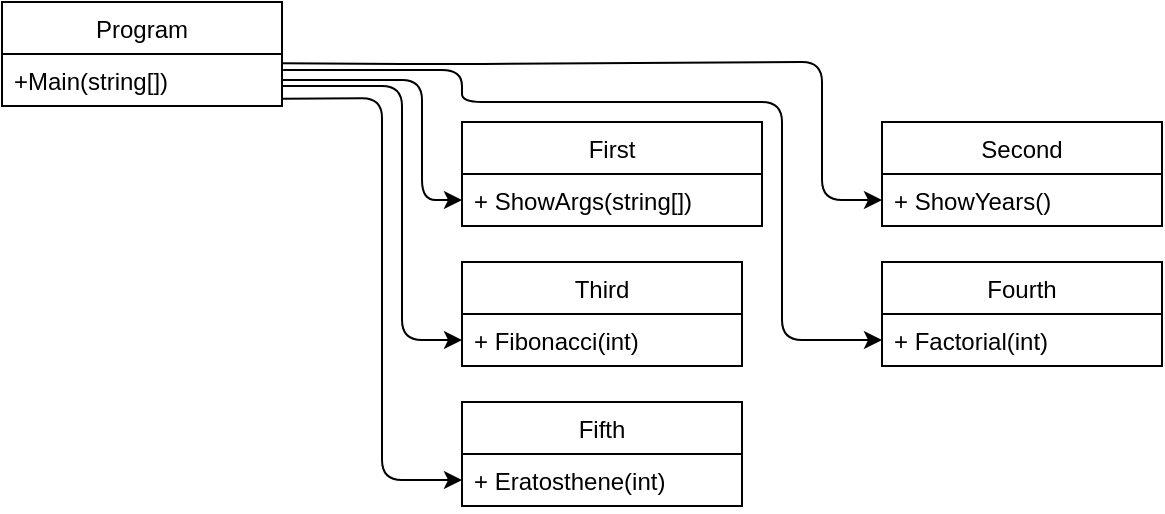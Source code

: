 <mxfile version="14.4.8" type="github">
  <diagram id="QeCQDIGe3pX-rb_htyMR" name="Page-1">
    <mxGraphModel dx="813" dy="459" grid="1" gridSize="10" guides="1" tooltips="1" connect="1" arrows="1" fold="1" page="1" pageScale="1" pageWidth="850" pageHeight="1100" math="0" shadow="0">
      <root>
        <mxCell id="0" />
        <mxCell id="1" parent="0" />
        <mxCell id="rR9qykWhWmiOwImqZdHb-17" value="Program" style="swimlane;fontStyle=0;childLayout=stackLayout;horizontal=1;startSize=26;fillColor=none;horizontalStack=0;resizeParent=1;resizeParentMax=0;resizeLast=0;collapsible=1;marginBottom=0;" vertex="1" parent="1">
          <mxGeometry x="70" y="70" width="140" height="52" as="geometry" />
        </mxCell>
        <mxCell id="rR9qykWhWmiOwImqZdHb-20" value="+Main(string[])" style="text;strokeColor=none;fillColor=none;align=left;verticalAlign=top;spacingLeft=4;spacingRight=4;overflow=hidden;rotatable=0;points=[[0,0.5],[1,0.5]];portConstraint=eastwest;" vertex="1" parent="rR9qykWhWmiOwImqZdHb-17">
          <mxGeometry y="26" width="140" height="26" as="geometry" />
        </mxCell>
        <mxCell id="rR9qykWhWmiOwImqZdHb-21" value="Fifth" style="swimlane;fontStyle=0;childLayout=stackLayout;horizontal=1;startSize=26;fillColor=none;horizontalStack=0;resizeParent=1;resizeParentMax=0;resizeLast=0;collapsible=1;marginBottom=0;" vertex="1" parent="1">
          <mxGeometry x="300" y="270" width="140" height="52" as="geometry" />
        </mxCell>
        <mxCell id="rR9qykWhWmiOwImqZdHb-24" value="+ Eratosthene(int)" style="text;strokeColor=none;fillColor=none;align=left;verticalAlign=top;spacingLeft=4;spacingRight=4;overflow=hidden;rotatable=0;points=[[0,0.5],[1,0.5]];portConstraint=eastwest;" vertex="1" parent="rR9qykWhWmiOwImqZdHb-21">
          <mxGeometry y="26" width="140" height="26" as="geometry" />
        </mxCell>
        <mxCell id="rR9qykWhWmiOwImqZdHb-25" value="First" style="swimlane;fontStyle=0;childLayout=stackLayout;horizontal=1;startSize=26;fillColor=none;horizontalStack=0;resizeParent=1;resizeParentMax=0;resizeLast=0;collapsible=1;marginBottom=0;" vertex="1" parent="1">
          <mxGeometry x="300" y="130" width="150" height="52" as="geometry" />
        </mxCell>
        <mxCell id="rR9qykWhWmiOwImqZdHb-28" value="+ ShowArgs(string[])" style="text;strokeColor=none;fillColor=none;align=left;verticalAlign=top;spacingLeft=4;spacingRight=4;overflow=hidden;rotatable=0;points=[[0,0.5],[1,0.5]];portConstraint=eastwest;" vertex="1" parent="rR9qykWhWmiOwImqZdHb-25">
          <mxGeometry y="26" width="150" height="26" as="geometry" />
        </mxCell>
        <mxCell id="rR9qykWhWmiOwImqZdHb-29" value="Fourth" style="swimlane;fontStyle=0;childLayout=stackLayout;horizontal=1;startSize=26;fillColor=none;horizontalStack=0;resizeParent=1;resizeParentMax=0;resizeLast=0;collapsible=1;marginBottom=0;" vertex="1" parent="1">
          <mxGeometry x="510" y="200" width="140" height="52" as="geometry" />
        </mxCell>
        <mxCell id="rR9qykWhWmiOwImqZdHb-32" value="+ Factorial(int)" style="text;strokeColor=none;fillColor=none;align=left;verticalAlign=top;spacingLeft=4;spacingRight=4;overflow=hidden;rotatable=0;points=[[0,0.5],[1,0.5]];portConstraint=eastwest;" vertex="1" parent="rR9qykWhWmiOwImqZdHb-29">
          <mxGeometry y="26" width="140" height="26" as="geometry" />
        </mxCell>
        <mxCell id="rR9qykWhWmiOwImqZdHb-33" value="Third" style="swimlane;fontStyle=0;childLayout=stackLayout;horizontal=1;startSize=26;fillColor=none;horizontalStack=0;resizeParent=1;resizeParentMax=0;resizeLast=0;collapsible=1;marginBottom=0;" vertex="1" parent="1">
          <mxGeometry x="300" y="200" width="140" height="52" as="geometry" />
        </mxCell>
        <mxCell id="rR9qykWhWmiOwImqZdHb-36" value="+ Fibonacci(int)" style="text;strokeColor=none;fillColor=none;align=left;verticalAlign=top;spacingLeft=4;spacingRight=4;overflow=hidden;rotatable=0;points=[[0,0.5],[1,0.5]];portConstraint=eastwest;" vertex="1" parent="rR9qykWhWmiOwImqZdHb-33">
          <mxGeometry y="26" width="140" height="26" as="geometry" />
        </mxCell>
        <mxCell id="rR9qykWhWmiOwImqZdHb-50" style="edgeStyle=orthogonalEdgeStyle;rounded=0;orthogonalLoop=1;jettySize=auto;html=1;exitX=1;exitY=0.5;exitDx=0;exitDy=0;" edge="1" parent="rR9qykWhWmiOwImqZdHb-33" source="rR9qykWhWmiOwImqZdHb-36" target="rR9qykWhWmiOwImqZdHb-36">
          <mxGeometry relative="1" as="geometry" />
        </mxCell>
        <mxCell id="rR9qykWhWmiOwImqZdHb-37" value="Second" style="swimlane;fontStyle=0;childLayout=stackLayout;horizontal=1;startSize=26;fillColor=none;horizontalStack=0;resizeParent=1;resizeParentMax=0;resizeLast=0;collapsible=1;marginBottom=0;" vertex="1" parent="1">
          <mxGeometry x="510" y="130" width="140" height="52" as="geometry" />
        </mxCell>
        <mxCell id="rR9qykWhWmiOwImqZdHb-40" value="+ ShowYears()" style="text;strokeColor=none;fillColor=none;align=left;verticalAlign=top;spacingLeft=4;spacingRight=4;overflow=hidden;rotatable=0;points=[[0,0.5],[1,0.5]];portConstraint=eastwest;" vertex="1" parent="rR9qykWhWmiOwImqZdHb-37">
          <mxGeometry y="26" width="140" height="26" as="geometry" />
        </mxCell>
        <mxCell id="rR9qykWhWmiOwImqZdHb-43" value="" style="endArrow=classic;html=1;entryX=0;entryY=0.5;entryDx=0;entryDy=0;exitX=0.999;exitY=0.176;exitDx=0;exitDy=0;exitPerimeter=0;" edge="1" parent="1" source="rR9qykWhWmiOwImqZdHb-20" target="rR9qykWhWmiOwImqZdHb-40">
          <mxGeometry width="50" height="50" relative="1" as="geometry">
            <mxPoint x="380" y="370" as="sourcePoint" />
            <mxPoint x="260" y="230" as="targetPoint" />
            <Array as="points">
              <mxPoint x="260" y="101" />
              <mxPoint x="300" y="101" />
              <mxPoint x="480" y="100" />
              <mxPoint x="480" y="169" />
            </Array>
          </mxGeometry>
        </mxCell>
        <mxCell id="rR9qykWhWmiOwImqZdHb-45" value="" style="endArrow=classic;html=1;exitX=1.004;exitY=0.307;exitDx=0;exitDy=0;entryX=0;entryY=0.5;entryDx=0;entryDy=0;exitPerimeter=0;" edge="1" parent="1" source="rR9qykWhWmiOwImqZdHb-20" target="rR9qykWhWmiOwImqZdHb-32">
          <mxGeometry width="50" height="50" relative="1" as="geometry">
            <mxPoint x="320" y="260" as="sourcePoint" />
            <mxPoint x="470" y="380" as="targetPoint" />
            <Array as="points">
              <mxPoint x="300" y="104" />
              <mxPoint x="300" y="120" />
              <mxPoint x="460" y="120" />
              <mxPoint x="460" y="239" />
            </Array>
          </mxGeometry>
        </mxCell>
        <mxCell id="rR9qykWhWmiOwImqZdHb-46" value="" style="endArrow=classic;html=1;exitX=1;exitY=0.5;exitDx=0;exitDy=0;entryX=0;entryY=0.5;entryDx=0;entryDy=0;" edge="1" parent="1" source="rR9qykWhWmiOwImqZdHb-20" target="rR9qykWhWmiOwImqZdHb-28">
          <mxGeometry width="50" height="50" relative="1" as="geometry">
            <mxPoint x="230" y="220" as="sourcePoint" />
            <mxPoint x="280" y="250" as="targetPoint" />
            <Array as="points">
              <mxPoint x="280" y="109" />
              <mxPoint x="280" y="169" />
            </Array>
          </mxGeometry>
        </mxCell>
        <mxCell id="rR9qykWhWmiOwImqZdHb-47" value="" style="endArrow=classic;html=1;exitX=1;exitY=0.614;exitDx=0;exitDy=0;exitPerimeter=0;entryX=0;entryY=0.5;entryDx=0;entryDy=0;" edge="1" parent="1" source="rR9qykWhWmiOwImqZdHb-20" target="rR9qykWhWmiOwImqZdHb-36">
          <mxGeometry width="50" height="50" relative="1" as="geometry">
            <mxPoint x="230" y="220" as="sourcePoint" />
            <mxPoint x="250" y="390" as="targetPoint" />
            <Array as="points">
              <mxPoint x="270" y="112" />
              <mxPoint x="270" y="239" />
            </Array>
          </mxGeometry>
        </mxCell>
        <mxCell id="rR9qykWhWmiOwImqZdHb-49" value="" style="endArrow=classic;html=1;exitX=1;exitY=0.859;exitDx=0;exitDy=0;exitPerimeter=0;entryX=0;entryY=0.5;entryDx=0;entryDy=0;" edge="1" parent="1" source="rR9qykWhWmiOwImqZdHb-20" target="rR9qykWhWmiOwImqZdHb-24">
          <mxGeometry width="50" height="50" relative="1" as="geometry">
            <mxPoint x="230" y="270" as="sourcePoint" />
            <mxPoint x="260" y="550" as="targetPoint" />
            <Array as="points">
              <mxPoint x="260" y="118" />
              <mxPoint x="260" y="309" />
            </Array>
          </mxGeometry>
        </mxCell>
      </root>
    </mxGraphModel>
  </diagram>
</mxfile>

